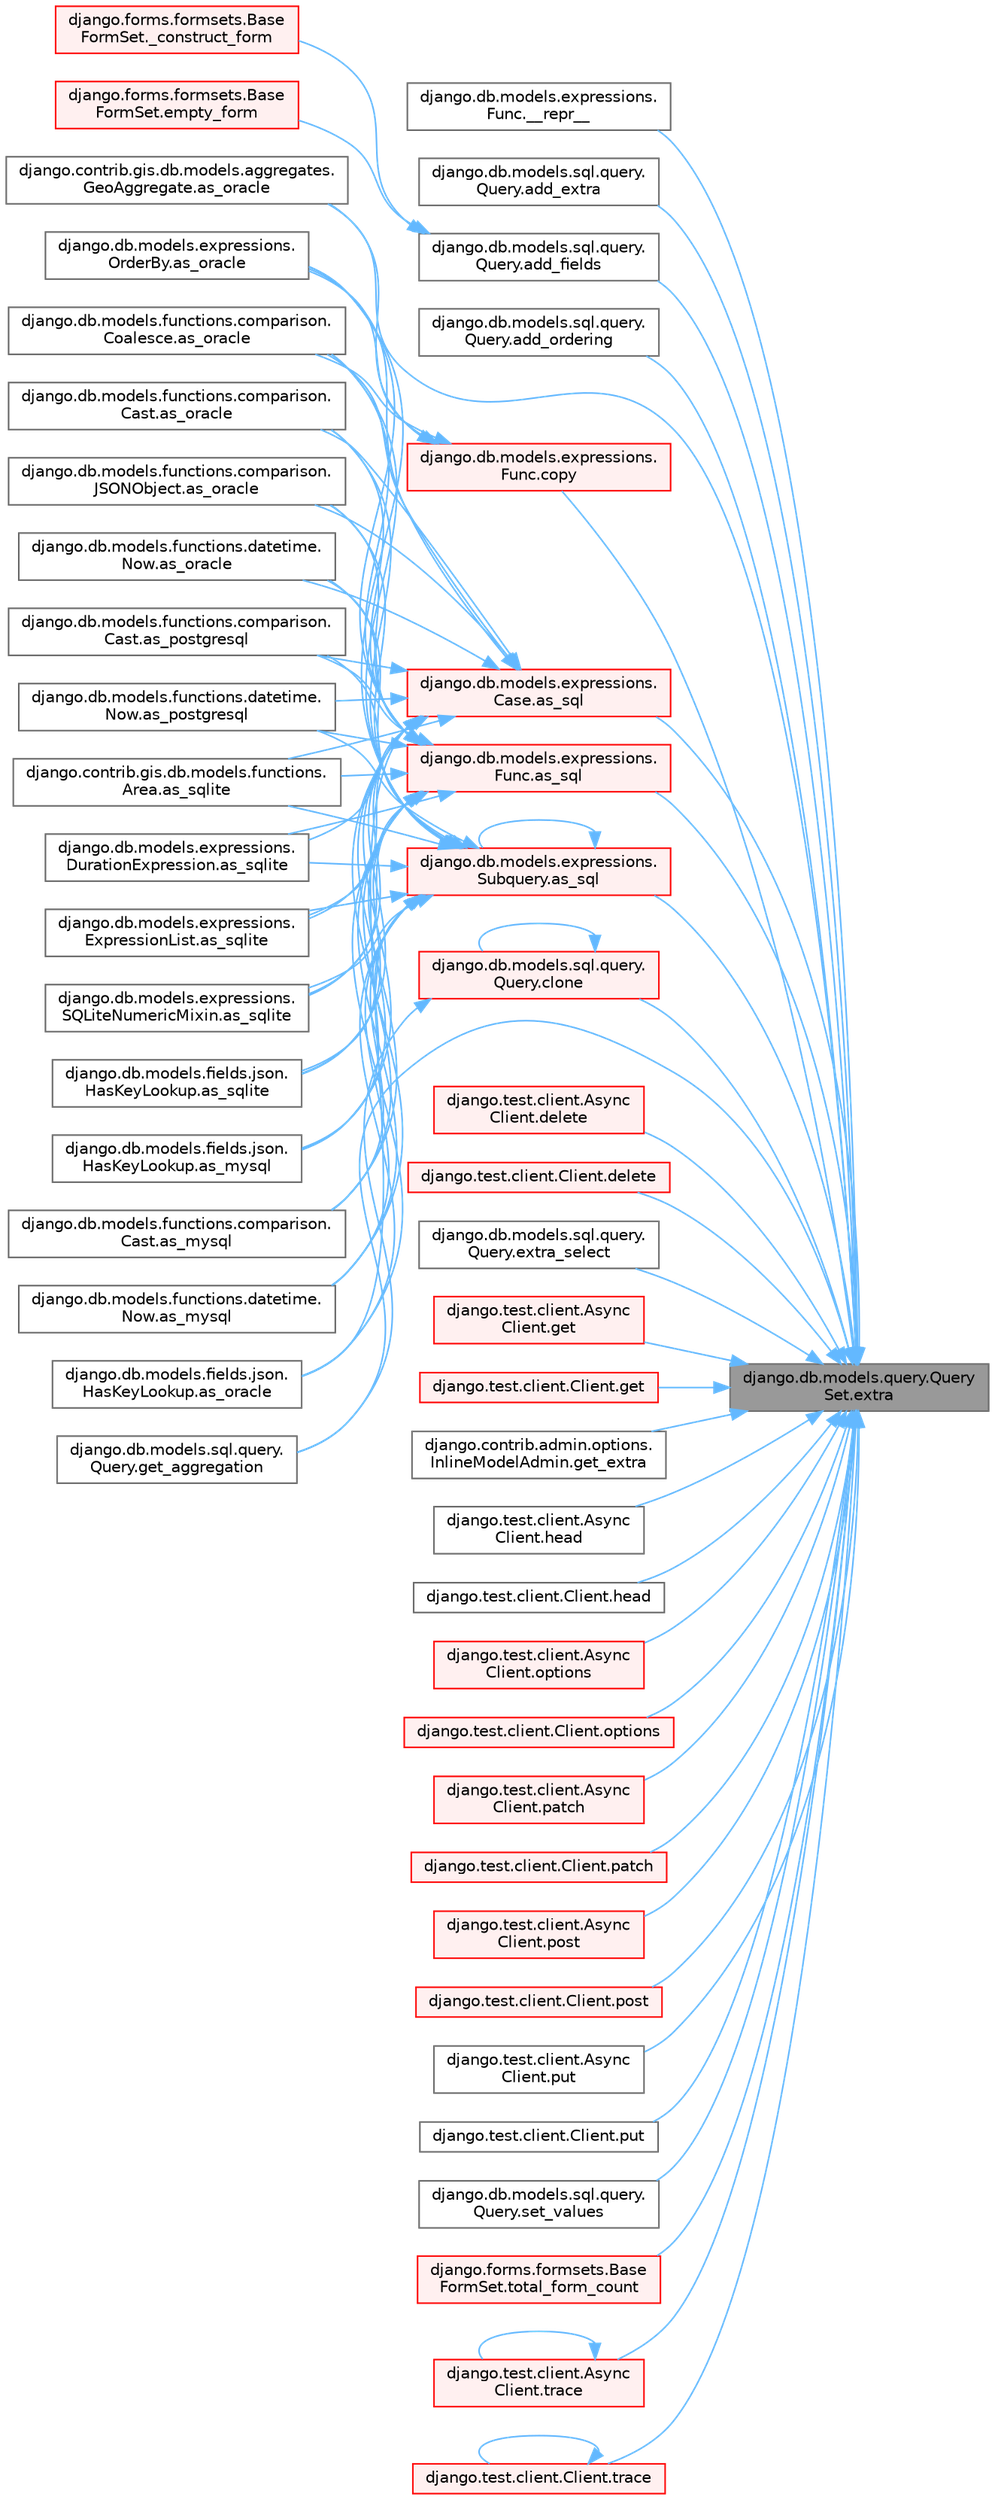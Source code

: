 digraph "django.db.models.query.QuerySet.extra"
{
 // LATEX_PDF_SIZE
  bgcolor="transparent";
  edge [fontname=Helvetica,fontsize=10,labelfontname=Helvetica,labelfontsize=10];
  node [fontname=Helvetica,fontsize=10,shape=box,height=0.2,width=0.4];
  rankdir="RL";
  Node1 [id="Node000001",label="django.db.models.query.Query\lSet.extra",height=0.2,width=0.4,color="gray40", fillcolor="grey60", style="filled", fontcolor="black",tooltip=" "];
  Node1 -> Node2 [id="edge1_Node000001_Node000002",dir="back",color="steelblue1",style="solid",tooltip=" "];
  Node2 [id="Node000002",label="django.db.models.expressions.\lFunc.__repr__",height=0.2,width=0.4,color="grey40", fillcolor="white", style="filled",URL="$classdjango_1_1db_1_1models_1_1expressions_1_1_func.html#ad1ef3800339ee0fc7cb10de00f83dc79",tooltip=" "];
  Node1 -> Node3 [id="edge2_Node000001_Node000003",dir="back",color="steelblue1",style="solid",tooltip=" "];
  Node3 [id="Node000003",label="django.db.models.sql.query.\lQuery.add_extra",height=0.2,width=0.4,color="grey40", fillcolor="white", style="filled",URL="$classdjango_1_1db_1_1models_1_1sql_1_1query_1_1_query.html#a7ecc00d3cec891eca57e4a1f82ff39a7",tooltip=" "];
  Node1 -> Node4 [id="edge3_Node000001_Node000004",dir="back",color="steelblue1",style="solid",tooltip=" "];
  Node4 [id="Node000004",label="django.db.models.sql.query.\lQuery.add_fields",height=0.2,width=0.4,color="grey40", fillcolor="white", style="filled",URL="$classdjango_1_1db_1_1models_1_1sql_1_1query_1_1_query.html#a86b6a93688b1029c5cc8095a6bc8b683",tooltip=" "];
  Node4 -> Node5 [id="edge4_Node000004_Node000005",dir="back",color="steelblue1",style="solid",tooltip=" "];
  Node5 [id="Node000005",label="django.forms.formsets.Base\lFormSet._construct_form",height=0.2,width=0.4,color="red", fillcolor="#FFF0F0", style="filled",URL="$classdjango_1_1forms_1_1formsets_1_1_base_form_set.html#a4a92b0779a5f5964325e73f9c8521fe8",tooltip=" "];
  Node4 -> Node1891 [id="edge5_Node000004_Node001891",dir="back",color="steelblue1",style="solid",tooltip=" "];
  Node1891 [id="Node001891",label="django.forms.formsets.Base\lFormSet.empty_form",height=0.2,width=0.4,color="red", fillcolor="#FFF0F0", style="filled",URL="$classdjango_1_1forms_1_1formsets_1_1_base_form_set.html#a69a56ef37f740ee182c119cf62cf42a1",tooltip=" "];
  Node1 -> Node3180 [id="edge6_Node000001_Node003180",dir="back",color="steelblue1",style="solid",tooltip=" "];
  Node3180 [id="Node003180",label="django.db.models.sql.query.\lQuery.add_ordering",height=0.2,width=0.4,color="grey40", fillcolor="white", style="filled",URL="$classdjango_1_1db_1_1models_1_1sql_1_1query_1_1_query.html#ac10cabc83bd112eb0127a34db545deda",tooltip=" "];
  Node1 -> Node486 [id="edge7_Node000001_Node000486",dir="back",color="steelblue1",style="solid",tooltip=" "];
  Node486 [id="Node000486",label="django.contrib.gis.db.models.aggregates.\lGeoAggregate.as_oracle",height=0.2,width=0.4,color="grey40", fillcolor="white", style="filled",URL="$classdjango_1_1contrib_1_1gis_1_1db_1_1models_1_1aggregates_1_1_geo_aggregate.html#a537ce307d50a80a372c22e07a9f25fa6",tooltip=" "];
  Node1 -> Node918 [id="edge8_Node000001_Node000918",dir="back",color="steelblue1",style="solid",tooltip=" "];
  Node918 [id="Node000918",label="django.db.models.expressions.\lCase.as_sql",height=0.2,width=0.4,color="red", fillcolor="#FFF0F0", style="filled",URL="$classdjango_1_1db_1_1models_1_1expressions_1_1_case.html#a41d0d2712521088615ae784d16c4b2fb",tooltip=" "];
  Node918 -> Node498 [id="edge9_Node000918_Node000498",dir="back",color="steelblue1",style="solid",tooltip=" "];
  Node498 [id="Node000498",label="django.db.models.fields.json.\lHasKeyLookup.as_mysql",height=0.2,width=0.4,color="grey40", fillcolor="white", style="filled",URL="$classdjango_1_1db_1_1models_1_1fields_1_1json_1_1_has_key_lookup.html#a10f67427287f2c0ea32513ca6f481e96",tooltip=" "];
  Node918 -> Node499 [id="edge10_Node000918_Node000499",dir="back",color="steelblue1",style="solid",tooltip=" "];
  Node499 [id="Node000499",label="django.db.models.functions.comparison.\lCast.as_mysql",height=0.2,width=0.4,color="grey40", fillcolor="white", style="filled",URL="$classdjango_1_1db_1_1models_1_1functions_1_1comparison_1_1_cast.html#a447737891e955909c6a381529a67a84e",tooltip=" "];
  Node918 -> Node500 [id="edge11_Node000918_Node000500",dir="back",color="steelblue1",style="solid",tooltip=" "];
  Node500 [id="Node000500",label="django.db.models.functions.datetime.\lNow.as_mysql",height=0.2,width=0.4,color="grey40", fillcolor="white", style="filled",URL="$classdjango_1_1db_1_1models_1_1functions_1_1datetime_1_1_now.html#a070a9334fb198086c0c4e96e9725d92b",tooltip=" "];
  Node918 -> Node490 [id="edge12_Node000918_Node000490",dir="back",color="steelblue1",style="solid",tooltip=" "];
  Node490 [id="Node000490",label="django.db.models.expressions.\lOrderBy.as_oracle",height=0.2,width=0.4,color="grey40", fillcolor="white", style="filled",URL="$classdjango_1_1db_1_1models_1_1expressions_1_1_order_by.html#af9b6ede9b0df85d6bcf54f983b3a8f6a",tooltip=" "];
  Node918 -> Node501 [id="edge13_Node000918_Node000501",dir="back",color="steelblue1",style="solid",tooltip=" "];
  Node501 [id="Node000501",label="django.db.models.fields.json.\lHasKeyLookup.as_oracle",height=0.2,width=0.4,color="grey40", fillcolor="white", style="filled",URL="$classdjango_1_1db_1_1models_1_1fields_1_1json_1_1_has_key_lookup.html#afbb88aa4fb23b3ec3acdc695c2f52398",tooltip=" "];
  Node918 -> Node502 [id="edge14_Node000918_Node000502",dir="back",color="steelblue1",style="solid",tooltip=" "];
  Node502 [id="Node000502",label="django.db.models.functions.comparison.\lCast.as_oracle",height=0.2,width=0.4,color="grey40", fillcolor="white", style="filled",URL="$classdjango_1_1db_1_1models_1_1functions_1_1comparison_1_1_cast.html#ad466cd7ca85dc257d9e2718f41a263ec",tooltip=" "];
  Node918 -> Node491 [id="edge15_Node000918_Node000491",dir="back",color="steelblue1",style="solid",tooltip=" "];
  Node491 [id="Node000491",label="django.db.models.functions.comparison.\lCoalesce.as_oracle",height=0.2,width=0.4,color="grey40", fillcolor="white", style="filled",URL="$classdjango_1_1db_1_1models_1_1functions_1_1comparison_1_1_coalesce.html#a1bbeea180ef3ef4d8ba5d51d33d6ef85",tooltip=" "];
  Node918 -> Node503 [id="edge16_Node000918_Node000503",dir="back",color="steelblue1",style="solid",tooltip=" "];
  Node503 [id="Node000503",label="django.db.models.functions.comparison.\lJSONObject.as_oracle",height=0.2,width=0.4,color="grey40", fillcolor="white", style="filled",URL="$classdjango_1_1db_1_1models_1_1functions_1_1comparison_1_1_j_s_o_n_object.html#a4b4fa1161d27b0a9bbbdd0370e9af364",tooltip=" "];
  Node918 -> Node504 [id="edge17_Node000918_Node000504",dir="back",color="steelblue1",style="solid",tooltip=" "];
  Node504 [id="Node000504",label="django.db.models.functions.datetime.\lNow.as_oracle",height=0.2,width=0.4,color="grey40", fillcolor="white", style="filled",URL="$classdjango_1_1db_1_1models_1_1functions_1_1datetime_1_1_now.html#ad5e1ae918a5c4d39f675f98280440538",tooltip=" "];
  Node918 -> Node505 [id="edge18_Node000918_Node000505",dir="back",color="steelblue1",style="solid",tooltip=" "];
  Node505 [id="Node000505",label="django.db.models.functions.comparison.\lCast.as_postgresql",height=0.2,width=0.4,color="grey40", fillcolor="white", style="filled",URL="$classdjango_1_1db_1_1models_1_1functions_1_1comparison_1_1_cast.html#ae51aa6aa6fe8ca7064d8bca2f8e05188",tooltip=" "];
  Node918 -> Node506 [id="edge19_Node000918_Node000506",dir="back",color="steelblue1",style="solid",tooltip=" "];
  Node506 [id="Node000506",label="django.db.models.functions.datetime.\lNow.as_postgresql",height=0.2,width=0.4,color="grey40", fillcolor="white", style="filled",URL="$classdjango_1_1db_1_1models_1_1functions_1_1datetime_1_1_now.html#af1402a88867fc6d69f3f56f655f37fca",tooltip=" "];
  Node918 -> Node507 [id="edge20_Node000918_Node000507",dir="back",color="steelblue1",style="solid",tooltip=" "];
  Node507 [id="Node000507",label="django.contrib.gis.db.models.functions.\lArea.as_sqlite",height=0.2,width=0.4,color="grey40", fillcolor="white", style="filled",URL="$classdjango_1_1contrib_1_1gis_1_1db_1_1models_1_1functions_1_1_area.html#ab8bfa3d35d4368e04318069dd28bd2ca",tooltip=" "];
  Node918 -> Node508 [id="edge21_Node000918_Node000508",dir="back",color="steelblue1",style="solid",tooltip=" "];
  Node508 [id="Node000508",label="django.db.models.expressions.\lDurationExpression.as_sqlite",height=0.2,width=0.4,color="grey40", fillcolor="white", style="filled",URL="$classdjango_1_1db_1_1models_1_1expressions_1_1_duration_expression.html#a5f33f70ca03904ce9b2e9824652e9fff",tooltip=" "];
  Node918 -> Node509 [id="edge22_Node000918_Node000509",dir="back",color="steelblue1",style="solid",tooltip=" "];
  Node509 [id="Node000509",label="django.db.models.expressions.\lExpressionList.as_sqlite",height=0.2,width=0.4,color="grey40", fillcolor="white", style="filled",URL="$classdjango_1_1db_1_1models_1_1expressions_1_1_expression_list.html#ae577275a98dec786535830e8d24aa13e",tooltip=" "];
  Node918 -> Node510 [id="edge23_Node000918_Node000510",dir="back",color="steelblue1",style="solid",tooltip=" "];
  Node510 [id="Node000510",label="django.db.models.expressions.\lSQLiteNumericMixin.as_sqlite",height=0.2,width=0.4,color="grey40", fillcolor="white", style="filled",URL="$classdjango_1_1db_1_1models_1_1expressions_1_1_s_q_lite_numeric_mixin.html#a7c649b97074b00e095c4ee2b3bc62482",tooltip=" "];
  Node918 -> Node511 [id="edge24_Node000918_Node000511",dir="back",color="steelblue1",style="solid",tooltip=" "];
  Node511 [id="Node000511",label="django.db.models.fields.json.\lHasKeyLookup.as_sqlite",height=0.2,width=0.4,color="grey40", fillcolor="white", style="filled",URL="$classdjango_1_1db_1_1models_1_1fields_1_1json_1_1_has_key_lookup.html#aaa01efd0fa197e203c40f6f05b000141",tooltip=" "];
  Node1 -> Node3181 [id="edge25_Node000001_Node003181",dir="back",color="steelblue1",style="solid",tooltip=" "];
  Node3181 [id="Node003181",label="django.db.models.expressions.\lFunc.as_sql",height=0.2,width=0.4,color="red", fillcolor="#FFF0F0", style="filled",URL="$classdjango_1_1db_1_1models_1_1expressions_1_1_func.html#a02c8cebd3b72619f302e1dd2b1b8814d",tooltip=" "];
  Node3181 -> Node498 [id="edge26_Node003181_Node000498",dir="back",color="steelblue1",style="solid",tooltip=" "];
  Node3181 -> Node499 [id="edge27_Node003181_Node000499",dir="back",color="steelblue1",style="solid",tooltip=" "];
  Node3181 -> Node500 [id="edge28_Node003181_Node000500",dir="back",color="steelblue1",style="solid",tooltip=" "];
  Node3181 -> Node490 [id="edge29_Node003181_Node000490",dir="back",color="steelblue1",style="solid",tooltip=" "];
  Node3181 -> Node501 [id="edge30_Node003181_Node000501",dir="back",color="steelblue1",style="solid",tooltip=" "];
  Node3181 -> Node502 [id="edge31_Node003181_Node000502",dir="back",color="steelblue1",style="solid",tooltip=" "];
  Node3181 -> Node491 [id="edge32_Node003181_Node000491",dir="back",color="steelblue1",style="solid",tooltip=" "];
  Node3181 -> Node503 [id="edge33_Node003181_Node000503",dir="back",color="steelblue1",style="solid",tooltip=" "];
  Node3181 -> Node504 [id="edge34_Node003181_Node000504",dir="back",color="steelblue1",style="solid",tooltip=" "];
  Node3181 -> Node505 [id="edge35_Node003181_Node000505",dir="back",color="steelblue1",style="solid",tooltip=" "];
  Node3181 -> Node506 [id="edge36_Node003181_Node000506",dir="back",color="steelblue1",style="solid",tooltip=" "];
  Node3181 -> Node507 [id="edge37_Node003181_Node000507",dir="back",color="steelblue1",style="solid",tooltip=" "];
  Node3181 -> Node508 [id="edge38_Node003181_Node000508",dir="back",color="steelblue1",style="solid",tooltip=" "];
  Node3181 -> Node509 [id="edge39_Node003181_Node000509",dir="back",color="steelblue1",style="solid",tooltip=" "];
  Node3181 -> Node510 [id="edge40_Node003181_Node000510",dir="back",color="steelblue1",style="solid",tooltip=" "];
  Node3181 -> Node511 [id="edge41_Node003181_Node000511",dir="back",color="steelblue1",style="solid",tooltip=" "];
  Node1 -> Node3201 [id="edge42_Node000001_Node003201",dir="back",color="steelblue1",style="solid",tooltip=" "];
  Node3201 [id="Node003201",label="django.db.models.expressions.\lSubquery.as_sql",height=0.2,width=0.4,color="red", fillcolor="#FFF0F0", style="filled",URL="$classdjango_1_1db_1_1models_1_1expressions_1_1_subquery.html#a275782cddf0cdd39d2f8378c8a80431d",tooltip=" "];
  Node3201 -> Node498 [id="edge43_Node003201_Node000498",dir="back",color="steelblue1",style="solid",tooltip=" "];
  Node3201 -> Node499 [id="edge44_Node003201_Node000499",dir="back",color="steelblue1",style="solid",tooltip=" "];
  Node3201 -> Node500 [id="edge45_Node003201_Node000500",dir="back",color="steelblue1",style="solid",tooltip=" "];
  Node3201 -> Node490 [id="edge46_Node003201_Node000490",dir="back",color="steelblue1",style="solid",tooltip=" "];
  Node3201 -> Node501 [id="edge47_Node003201_Node000501",dir="back",color="steelblue1",style="solid",tooltip=" "];
  Node3201 -> Node502 [id="edge48_Node003201_Node000502",dir="back",color="steelblue1",style="solid",tooltip=" "];
  Node3201 -> Node491 [id="edge49_Node003201_Node000491",dir="back",color="steelblue1",style="solid",tooltip=" "];
  Node3201 -> Node503 [id="edge50_Node003201_Node000503",dir="back",color="steelblue1",style="solid",tooltip=" "];
  Node3201 -> Node504 [id="edge51_Node003201_Node000504",dir="back",color="steelblue1",style="solid",tooltip=" "];
  Node3201 -> Node505 [id="edge52_Node003201_Node000505",dir="back",color="steelblue1",style="solid",tooltip=" "];
  Node3201 -> Node506 [id="edge53_Node003201_Node000506",dir="back",color="steelblue1",style="solid",tooltip=" "];
  Node3201 -> Node3201 [id="edge54_Node003201_Node003201",dir="back",color="steelblue1",style="solid",tooltip=" "];
  Node3201 -> Node507 [id="edge55_Node003201_Node000507",dir="back",color="steelblue1",style="solid",tooltip=" "];
  Node3201 -> Node508 [id="edge56_Node003201_Node000508",dir="back",color="steelblue1",style="solid",tooltip=" "];
  Node3201 -> Node509 [id="edge57_Node003201_Node000509",dir="back",color="steelblue1",style="solid",tooltip=" "];
  Node3201 -> Node510 [id="edge58_Node003201_Node000510",dir="back",color="steelblue1",style="solid",tooltip=" "];
  Node3201 -> Node511 [id="edge59_Node003201_Node000511",dir="back",color="steelblue1",style="solid",tooltip=" "];
  Node1 -> Node3202 [id="edge60_Node000001_Node003202",dir="back",color="steelblue1",style="solid",tooltip=" "];
  Node3202 [id="Node003202",label="django.db.models.sql.query.\lQuery.clone",height=0.2,width=0.4,color="red", fillcolor="#FFF0F0", style="filled",URL="$classdjango_1_1db_1_1models_1_1sql_1_1query_1_1_query.html#a66b1b834ecc6355339315670d96079d7",tooltip=" "];
  Node3202 -> Node3202 [id="edge61_Node003202_Node003202",dir="back",color="steelblue1",style="solid",tooltip=" "];
  Node3202 -> Node341 [id="edge62_Node003202_Node000341",dir="back",color="steelblue1",style="solid",tooltip=" "];
  Node341 [id="Node000341",label="django.db.models.sql.query.\lQuery.get_aggregation",height=0.2,width=0.4,color="grey40", fillcolor="white", style="filled",URL="$classdjango_1_1db_1_1models_1_1sql_1_1query_1_1_query.html#a838bcc369ee808b360b6ab68323868e0",tooltip=" "];
  Node1 -> Node3203 [id="edge63_Node000001_Node003203",dir="back",color="steelblue1",style="solid",tooltip=" "];
  Node3203 [id="Node003203",label="django.db.models.expressions.\lFunc.copy",height=0.2,width=0.4,color="red", fillcolor="#FFF0F0", style="filled",URL="$classdjango_1_1db_1_1models_1_1expressions_1_1_func.html#a6883d18f5aeb4398d367e841e6e21671",tooltip=" "];
  Node3203 -> Node486 [id="edge64_Node003203_Node000486",dir="back",color="steelblue1",style="solid",tooltip=" "];
  Node3203 -> Node490 [id="edge65_Node003203_Node000490",dir="back",color="steelblue1",style="solid",tooltip=" "];
  Node3203 -> Node491 [id="edge66_Node003203_Node000491",dir="back",color="steelblue1",style="solid",tooltip=" "];
  Node1 -> Node13 [id="edge67_Node000001_Node000013",dir="back",color="steelblue1",style="solid",tooltip=" "];
  Node13 [id="Node000013",label="django.test.client.Async\lClient.delete",height=0.2,width=0.4,color="red", fillcolor="#FFF0F0", style="filled",URL="$classdjango_1_1test_1_1client_1_1_async_client.html#a3af2a8d2c94969e97e847b1fce32ed29",tooltip=" "];
  Node1 -> Node3169 [id="edge68_Node000001_Node003169",dir="back",color="steelblue1",style="solid",tooltip=" "];
  Node3169 [id="Node003169",label="django.test.client.Client.delete",height=0.2,width=0.4,color="red", fillcolor="#FFF0F0", style="filled",URL="$classdjango_1_1test_1_1client_1_1_client.html#a67f54c73973ccf1a91613de6235e52d2",tooltip=" "];
  Node1 -> Node3204 [id="edge69_Node000001_Node003204",dir="back",color="steelblue1",style="solid",tooltip=" "];
  Node3204 [id="Node003204",label="django.db.models.sql.query.\lQuery.extra_select",height=0.2,width=0.4,color="grey40", fillcolor="white", style="filled",URL="$classdjango_1_1db_1_1models_1_1sql_1_1query_1_1_query.html#aeb9a51381c270566a530dd8ab40c3a53",tooltip=" "];
  Node1 -> Node3161 [id="edge70_Node000001_Node003161",dir="back",color="steelblue1",style="solid",tooltip=" "];
  Node3161 [id="Node003161",label="django.test.client.Async\lClient.get",height=0.2,width=0.4,color="red", fillcolor="#FFF0F0", style="filled",URL="$classdjango_1_1test_1_1client_1_1_async_client.html#ac0d5bba8e7175389ee57c8dfe5d79413",tooltip=" "];
  Node1 -> Node3170 [id="edge71_Node000001_Node003170",dir="back",color="steelblue1",style="solid",tooltip=" "];
  Node3170 [id="Node003170",label="django.test.client.Client.get",height=0.2,width=0.4,color="red", fillcolor="#FFF0F0", style="filled",URL="$classdjango_1_1test_1_1client_1_1_client.html#a7aed7a3986cc017e8c62922005d98305",tooltip=" "];
  Node1 -> Node341 [id="edge72_Node000001_Node000341",dir="back",color="steelblue1",style="solid",tooltip=" "];
  Node1 -> Node3205 [id="edge73_Node000001_Node003205",dir="back",color="steelblue1",style="solid",tooltip=" "];
  Node3205 [id="Node003205",label="django.contrib.admin.options.\lInlineModelAdmin.get_extra",height=0.2,width=0.4,color="grey40", fillcolor="white", style="filled",URL="$classdjango_1_1contrib_1_1admin_1_1options_1_1_inline_model_admin.html#a6f6e38f3ba9a2951615143dfd069c6fc",tooltip=" "];
  Node1 -> Node3162 [id="edge74_Node000001_Node003162",dir="back",color="steelblue1",style="solid",tooltip=" "];
  Node3162 [id="Node003162",label="django.test.client.Async\lClient.head",height=0.2,width=0.4,color="grey40", fillcolor="white", style="filled",URL="$classdjango_1_1test_1_1client_1_1_async_client.html#a02e8d94e10c819669189dafcc147e51b",tooltip=" "];
  Node1 -> Node3171 [id="edge75_Node000001_Node003171",dir="back",color="steelblue1",style="solid",tooltip=" "];
  Node3171 [id="Node003171",label="django.test.client.Client.head",height=0.2,width=0.4,color="grey40", fillcolor="white", style="filled",URL="$classdjango_1_1test_1_1client_1_1_client.html#ad528b9fa79fd9c1f0e6d1bfc6aca03a3",tooltip=" "];
  Node1 -> Node3163 [id="edge76_Node000001_Node003163",dir="back",color="steelblue1",style="solid",tooltip=" "];
  Node3163 [id="Node003163",label="django.test.client.Async\lClient.options",height=0.2,width=0.4,color="red", fillcolor="#FFF0F0", style="filled",URL="$classdjango_1_1test_1_1client_1_1_async_client.html#a84509c6347cbc018e6335b924ec841a2",tooltip=" "];
  Node1 -> Node3172 [id="edge77_Node000001_Node003172",dir="back",color="steelblue1",style="solid",tooltip=" "];
  Node3172 [id="Node003172",label="django.test.client.Client.options",height=0.2,width=0.4,color="red", fillcolor="#FFF0F0", style="filled",URL="$classdjango_1_1test_1_1client_1_1_client.html#a839ea6375ca2184b3b60550938b6824c",tooltip=" "];
  Node1 -> Node3164 [id="edge78_Node000001_Node003164",dir="back",color="steelblue1",style="solid",tooltip=" "];
  Node3164 [id="Node003164",label="django.test.client.Async\lClient.patch",height=0.2,width=0.4,color="red", fillcolor="#FFF0F0", style="filled",URL="$classdjango_1_1test_1_1client_1_1_async_client.html#a36b3f21b6241a91d524bb84cca051d84",tooltip=" "];
  Node1 -> Node3173 [id="edge79_Node000001_Node003173",dir="back",color="steelblue1",style="solid",tooltip=" "];
  Node3173 [id="Node003173",label="django.test.client.Client.patch",height=0.2,width=0.4,color="red", fillcolor="#FFF0F0", style="filled",URL="$classdjango_1_1test_1_1client_1_1_client.html#aa38496c816c77875a69fedb6958182cc",tooltip=" "];
  Node1 -> Node3165 [id="edge80_Node000001_Node003165",dir="back",color="steelblue1",style="solid",tooltip=" "];
  Node3165 [id="Node003165",label="django.test.client.Async\lClient.post",height=0.2,width=0.4,color="red", fillcolor="#FFF0F0", style="filled",URL="$classdjango_1_1test_1_1client_1_1_async_client.html#a606087ed94f0f597ae0e2cf236ebe1a2",tooltip=" "];
  Node1 -> Node3174 [id="edge81_Node000001_Node003174",dir="back",color="steelblue1",style="solid",tooltip=" "];
  Node3174 [id="Node003174",label="django.test.client.Client.post",height=0.2,width=0.4,color="red", fillcolor="#FFF0F0", style="filled",URL="$classdjango_1_1test_1_1client_1_1_client.html#a14732e435f6a02692b76783bae050e4b",tooltip=" "];
  Node1 -> Node3166 [id="edge82_Node000001_Node003166",dir="back",color="steelblue1",style="solid",tooltip=" "];
  Node3166 [id="Node003166",label="django.test.client.Async\lClient.put",height=0.2,width=0.4,color="grey40", fillcolor="white", style="filled",URL="$classdjango_1_1test_1_1client_1_1_async_client.html#add09de0c94860d08caa41439749961e9",tooltip=" "];
  Node1 -> Node3175 [id="edge83_Node000001_Node003175",dir="back",color="steelblue1",style="solid",tooltip=" "];
  Node3175 [id="Node003175",label="django.test.client.Client.put",height=0.2,width=0.4,color="grey40", fillcolor="white", style="filled",URL="$classdjango_1_1test_1_1client_1_1_client.html#a9046a2afda7e565f7471fc669f9db27e",tooltip=" "];
  Node1 -> Node3206 [id="edge84_Node000001_Node003206",dir="back",color="steelblue1",style="solid",tooltip=" "];
  Node3206 [id="Node003206",label="django.db.models.sql.query.\lQuery.set_values",height=0.2,width=0.4,color="grey40", fillcolor="white", style="filled",URL="$classdjango_1_1db_1_1models_1_1sql_1_1query_1_1_query.html#ad70b069d63960564c354fb7ca834b4d5",tooltip=" "];
  Node1 -> Node1922 [id="edge85_Node000001_Node001922",dir="back",color="steelblue1",style="solid",tooltip=" "];
  Node1922 [id="Node001922",label="django.forms.formsets.Base\lFormSet.total_form_count",height=0.2,width=0.4,color="red", fillcolor="#FFF0F0", style="filled",URL="$classdjango_1_1forms_1_1formsets_1_1_base_form_set.html#a6f385fb1509469e7b3071b42ad2dc945",tooltip=" "];
  Node1 -> Node3167 [id="edge86_Node000001_Node003167",dir="back",color="steelblue1",style="solid",tooltip=" "];
  Node3167 [id="Node003167",label="django.test.client.Async\lClient.trace",height=0.2,width=0.4,color="red", fillcolor="#FFF0F0", style="filled",URL="$classdjango_1_1test_1_1client_1_1_async_client.html#a197d5b0fa84f8aab0df2c9a74b5f6176",tooltip=" "];
  Node3167 -> Node3167 [id="edge87_Node003167_Node003167",dir="back",color="steelblue1",style="solid",tooltip=" "];
  Node1 -> Node3176 [id="edge88_Node000001_Node003176",dir="back",color="steelblue1",style="solid",tooltip=" "];
  Node3176 [id="Node003176",label="django.test.client.Client.trace",height=0.2,width=0.4,color="red", fillcolor="#FFF0F0", style="filled",URL="$classdjango_1_1test_1_1client_1_1_client.html#a79f73f0c3939a11d92c0b9908d1f7508",tooltip=" "];
  Node3176 -> Node3176 [id="edge89_Node003176_Node003176",dir="back",color="steelblue1",style="solid",tooltip=" "];
}
